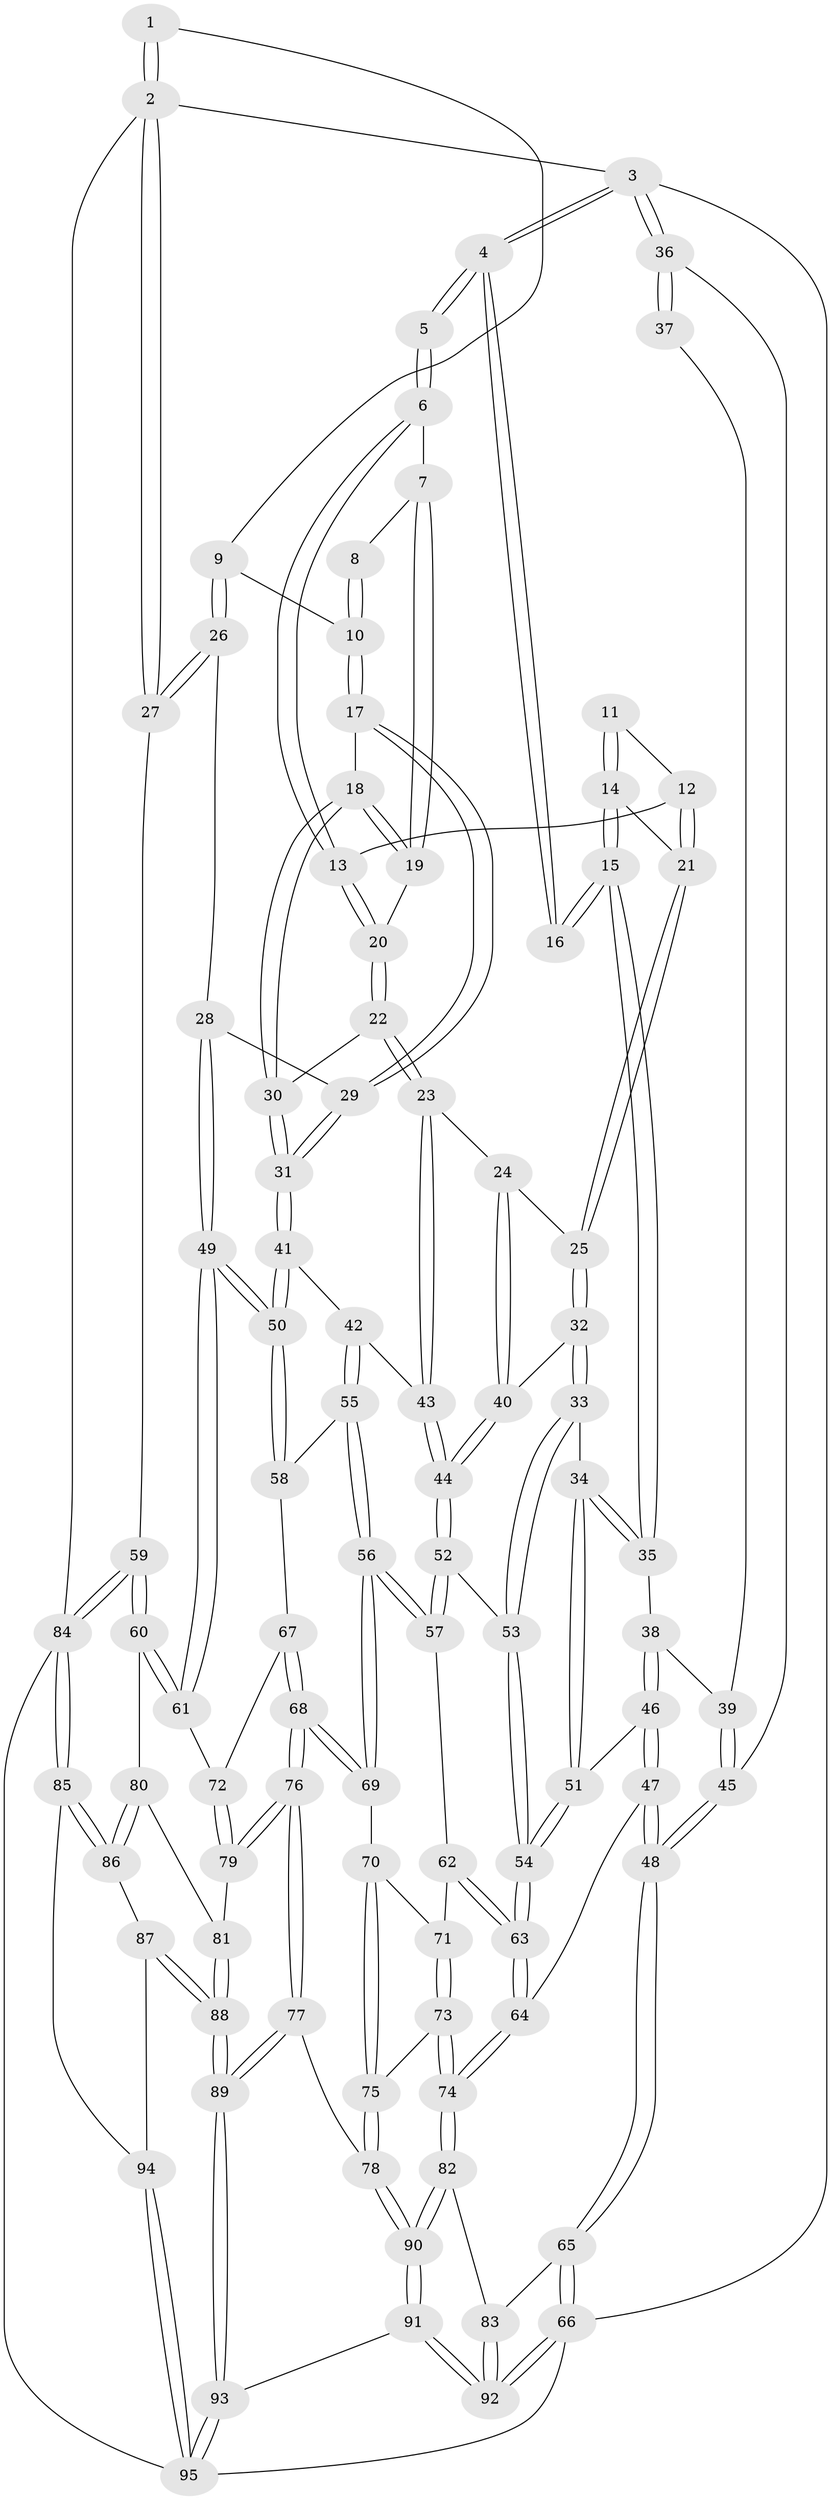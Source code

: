 // Generated by graph-tools (version 1.1) at 2025/27/03/09/25 03:27:15]
// undirected, 95 vertices, 234 edges
graph export_dot {
graph [start="1"]
  node [color=gray90,style=filled];
  1 [pos="+0.8799373977157838+0"];
  2 [pos="+1+0"];
  3 [pos="+0+0"];
  4 [pos="+0+0"];
  5 [pos="+0.10546505671787171+0"];
  6 [pos="+0.4935355945625436+0"];
  7 [pos="+0.6186866303860695+0"];
  8 [pos="+0.7042043727527255+0"];
  9 [pos="+0.9166628043383063+0.11970614004094599"];
  10 [pos="+0.8048367609528938+0.12733633614534257"];
  11 [pos="+0.17070300981366085+0"];
  12 [pos="+0.4093813541981421+0.04522425981846442"];
  13 [pos="+0.4247614911151157+0.032929604154639205"];
  14 [pos="+0.17223038984086278+0.1410804375338269"];
  15 [pos="+0.15507021705162405+0.15536381659875134"];
  16 [pos="+0.13125751254028098+0.15488173686428736"];
  17 [pos="+0.7859660877145139+0.14842815046416447"];
  18 [pos="+0.6871499117898706+0.17142998472292756"];
  19 [pos="+0.6539983028114387+0.0680061911611979"];
  20 [pos="+0.5097566826217785+0.16289903502462613"];
  21 [pos="+0.3216202754717071+0.1280901505175056"];
  22 [pos="+0.5471159607893423+0.2418328010333827"];
  23 [pos="+0.5456514380071045+0.24449259135860824"];
  24 [pos="+0.3748787476094579+0.26264436720850715"];
  25 [pos="+0.3478997728046128+0.24842406506177026"];
  26 [pos="+1+0.2602120576997"];
  27 [pos="+1+0.2698431092777971"];
  28 [pos="+0.8819869085347574+0.311689549687892"];
  29 [pos="+0.8443301341745952+0.30588854470194543"];
  30 [pos="+0.6513531738438602+0.2201148944100165"];
  31 [pos="+0.7510413968902837+0.3412908013893266"];
  32 [pos="+0.24593716081615694+0.3444991278706094"];
  33 [pos="+0.22854736051139427+0.35176473616842824"];
  34 [pos="+0.22708727426670877+0.35196104588457"];
  35 [pos="+0.1908986240296198+0.3191608823299505"];
  36 [pos="+0+0.16744983515568546"];
  37 [pos="+0.07964150150593673+0.16519145827724108"];
  38 [pos="+0.0831550916611309+0.3456615192730406"];
  39 [pos="+0.059864561599935674+0.33379986683235724"];
  40 [pos="+0.40700905904292034+0.38039596773800216"];
  41 [pos="+0.7315896229572346+0.38619651530726223"];
  42 [pos="+0.6150218924061162+0.40855103506438567"];
  43 [pos="+0.5399080212125204+0.29711637144006764"];
  44 [pos="+0.4343392895471868+0.40704035922909654"];
  45 [pos="+0+0.2988944776269612"];
  46 [pos="+0.06347304813142574+0.4697043694006644"];
  47 [pos="+0.004326437030916087+0.5205404415456151"];
  48 [pos="+0+0.5457971305478374"];
  49 [pos="+0.848402208607373+0.575629213443649"];
  50 [pos="+0.7787942926917267+0.5183827605825453"];
  51 [pos="+0.20227333907928446+0.44512991835018945"];
  52 [pos="+0.43349883820722596+0.4351233432036637"];
  53 [pos="+0.3386904900290209+0.4464347087906525"];
  54 [pos="+0.24940754935678713+0.5626150151239646"];
  55 [pos="+0.5730658857948094+0.5091407760628556"];
  56 [pos="+0.5231702804569065+0.5261705089928861"];
  57 [pos="+0.45985488125167373+0.49684208320388895"];
  58 [pos="+0.6225299252287563+0.5330032070063976"];
  59 [pos="+1+0.6557273676945574"];
  60 [pos="+0.8891265896612509+0.5973750983254948"];
  61 [pos="+0.8484866927618694+0.5757432661178239"];
  62 [pos="+0.39335496459786223+0.5488970833227693"];
  63 [pos="+0.249423277677159+0.5627490967030246"];
  64 [pos="+0.21176631572797294+0.6429361352133885"];
  65 [pos="+0+0.7782670522519046"];
  66 [pos="+0+1"];
  67 [pos="+0.6365433407347676+0.5792577660580588"];
  68 [pos="+0.5440749508283241+0.704543579280049"];
  69 [pos="+0.5201921235888534+0.6569514804071798"];
  70 [pos="+0.4356083611235037+0.6526278209446205"];
  71 [pos="+0.3981095604494051+0.5998958328328008"];
  72 [pos="+0.6814561373490039+0.6712094411624554"];
  73 [pos="+0.2978918975830627+0.7333933476271001"];
  74 [pos="+0.21710123546958374+0.7073023121745631"];
  75 [pos="+0.31987919103650353+0.7447713710109513"];
  76 [pos="+0.5717991295097565+0.7711127041410495"];
  77 [pos="+0.5642130086167964+0.7982640989254682"];
  78 [pos="+0.34575812228769925+0.7690892680301208"];
  79 [pos="+0.6565428203636287+0.7100362122512232"];
  80 [pos="+0.7887843395515054+0.7452380560040203"];
  81 [pos="+0.7625872948152544+0.7536669861302284"];
  82 [pos="+0.15027555405428852+0.7722702482506303"];
  83 [pos="+0.1420726348174677+0.7757912719284399"];
  84 [pos="+1+0.7049805921039277"];
  85 [pos="+1+0.7893822115424186"];
  86 [pos="+0.8182067665631366+0.80065952515724"];
  87 [pos="+0.7594394363513527+0.8793065453509534"];
  88 [pos="+0.7224678925469404+0.895153420960172"];
  89 [pos="+0.6128789223518082+0.9773692117149836"];
  90 [pos="+0.3469858025889925+1"];
  91 [pos="+0.3745499472806577+1"];
  92 [pos="+0.07365401027000573+1"];
  93 [pos="+0.5892161672370755+1"];
  94 [pos="+0.9484439381285314+0.8791946385404537"];
  95 [pos="+0.7616027976283385+1"];
  1 -- 2;
  1 -- 2;
  1 -- 9;
  2 -- 3;
  2 -- 27;
  2 -- 27;
  2 -- 84;
  3 -- 4;
  3 -- 4;
  3 -- 36;
  3 -- 36;
  3 -- 66;
  4 -- 5;
  4 -- 5;
  4 -- 16;
  4 -- 16;
  5 -- 6;
  5 -- 6;
  6 -- 7;
  6 -- 13;
  6 -- 13;
  7 -- 8;
  7 -- 19;
  7 -- 19;
  8 -- 10;
  8 -- 10;
  9 -- 10;
  9 -- 26;
  9 -- 26;
  10 -- 17;
  10 -- 17;
  11 -- 12;
  11 -- 14;
  11 -- 14;
  12 -- 13;
  12 -- 21;
  12 -- 21;
  13 -- 20;
  13 -- 20;
  14 -- 15;
  14 -- 15;
  14 -- 21;
  15 -- 16;
  15 -- 16;
  15 -- 35;
  15 -- 35;
  17 -- 18;
  17 -- 29;
  17 -- 29;
  18 -- 19;
  18 -- 19;
  18 -- 30;
  18 -- 30;
  19 -- 20;
  20 -- 22;
  20 -- 22;
  21 -- 25;
  21 -- 25;
  22 -- 23;
  22 -- 23;
  22 -- 30;
  23 -- 24;
  23 -- 43;
  23 -- 43;
  24 -- 25;
  24 -- 40;
  24 -- 40;
  25 -- 32;
  25 -- 32;
  26 -- 27;
  26 -- 27;
  26 -- 28;
  27 -- 59;
  28 -- 29;
  28 -- 49;
  28 -- 49;
  29 -- 31;
  29 -- 31;
  30 -- 31;
  30 -- 31;
  31 -- 41;
  31 -- 41;
  32 -- 33;
  32 -- 33;
  32 -- 40;
  33 -- 34;
  33 -- 53;
  33 -- 53;
  34 -- 35;
  34 -- 35;
  34 -- 51;
  34 -- 51;
  35 -- 38;
  36 -- 37;
  36 -- 37;
  36 -- 45;
  37 -- 39;
  38 -- 39;
  38 -- 46;
  38 -- 46;
  39 -- 45;
  39 -- 45;
  40 -- 44;
  40 -- 44;
  41 -- 42;
  41 -- 50;
  41 -- 50;
  42 -- 43;
  42 -- 55;
  42 -- 55;
  43 -- 44;
  43 -- 44;
  44 -- 52;
  44 -- 52;
  45 -- 48;
  45 -- 48;
  46 -- 47;
  46 -- 47;
  46 -- 51;
  47 -- 48;
  47 -- 48;
  47 -- 64;
  48 -- 65;
  48 -- 65;
  49 -- 50;
  49 -- 50;
  49 -- 61;
  49 -- 61;
  50 -- 58;
  50 -- 58;
  51 -- 54;
  51 -- 54;
  52 -- 53;
  52 -- 57;
  52 -- 57;
  53 -- 54;
  53 -- 54;
  54 -- 63;
  54 -- 63;
  55 -- 56;
  55 -- 56;
  55 -- 58;
  56 -- 57;
  56 -- 57;
  56 -- 69;
  56 -- 69;
  57 -- 62;
  58 -- 67;
  59 -- 60;
  59 -- 60;
  59 -- 84;
  59 -- 84;
  60 -- 61;
  60 -- 61;
  60 -- 80;
  61 -- 72;
  62 -- 63;
  62 -- 63;
  62 -- 71;
  63 -- 64;
  63 -- 64;
  64 -- 74;
  64 -- 74;
  65 -- 66;
  65 -- 66;
  65 -- 83;
  66 -- 92;
  66 -- 92;
  66 -- 95;
  67 -- 68;
  67 -- 68;
  67 -- 72;
  68 -- 69;
  68 -- 69;
  68 -- 76;
  68 -- 76;
  69 -- 70;
  70 -- 71;
  70 -- 75;
  70 -- 75;
  71 -- 73;
  71 -- 73;
  72 -- 79;
  72 -- 79;
  73 -- 74;
  73 -- 74;
  73 -- 75;
  74 -- 82;
  74 -- 82;
  75 -- 78;
  75 -- 78;
  76 -- 77;
  76 -- 77;
  76 -- 79;
  76 -- 79;
  77 -- 78;
  77 -- 89;
  77 -- 89;
  78 -- 90;
  78 -- 90;
  79 -- 81;
  80 -- 81;
  80 -- 86;
  80 -- 86;
  81 -- 88;
  81 -- 88;
  82 -- 83;
  82 -- 90;
  82 -- 90;
  83 -- 92;
  83 -- 92;
  84 -- 85;
  84 -- 85;
  84 -- 95;
  85 -- 86;
  85 -- 86;
  85 -- 94;
  86 -- 87;
  87 -- 88;
  87 -- 88;
  87 -- 94;
  88 -- 89;
  88 -- 89;
  89 -- 93;
  89 -- 93;
  90 -- 91;
  90 -- 91;
  91 -- 92;
  91 -- 92;
  91 -- 93;
  93 -- 95;
  93 -- 95;
  94 -- 95;
  94 -- 95;
}
